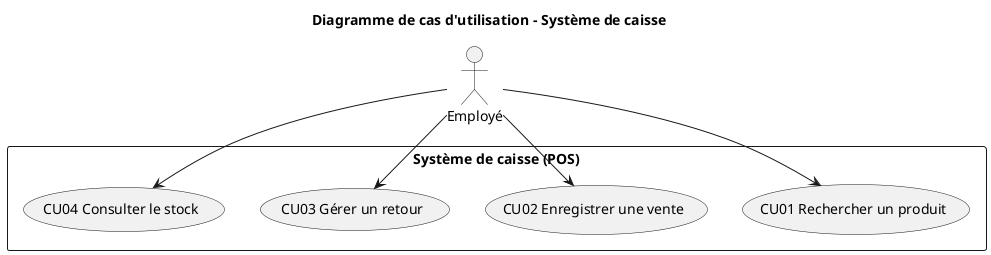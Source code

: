 @startuml
title Diagramme de cas d'utilisation - Système de caisse
actor "Employé" as Employe

rectangle "Système de caisse (POS)" {
  usecase "CU01 Rechercher un produit"
  usecase "CU02 Enregistrer une vente"
  usecase "CU03 Gérer un retour"
  usecase "CU04 Consulter le stock"
}

Employe --> "CU01 Rechercher un produit"
Employe --> "CU02 Enregistrer une vente"
Employe --> "CU03 Gérer un retour"
Employe --> "CU04 Consulter le stock"
@enduml
